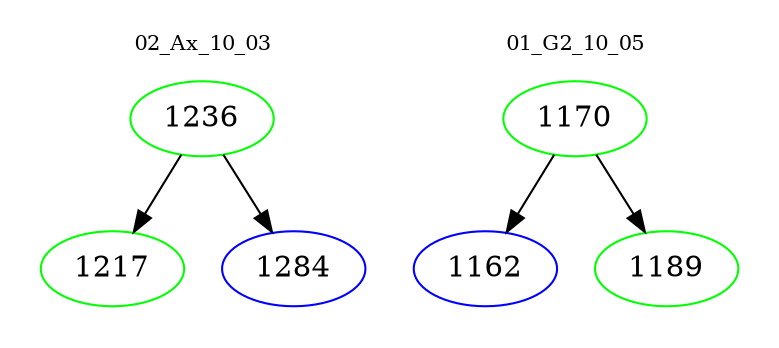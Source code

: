 digraph{
subgraph cluster_0 {
color = white
label = "02_Ax_10_03";
fontsize=10;
T0_1236 [label="1236", color="green"]
T0_1236 -> T0_1217 [color="black"]
T0_1217 [label="1217", color="green"]
T0_1236 -> T0_1284 [color="black"]
T0_1284 [label="1284", color="blue"]
}
subgraph cluster_1 {
color = white
label = "01_G2_10_05";
fontsize=10;
T1_1170 [label="1170", color="green"]
T1_1170 -> T1_1162 [color="black"]
T1_1162 [label="1162", color="blue"]
T1_1170 -> T1_1189 [color="black"]
T1_1189 [label="1189", color="green"]
}
}
